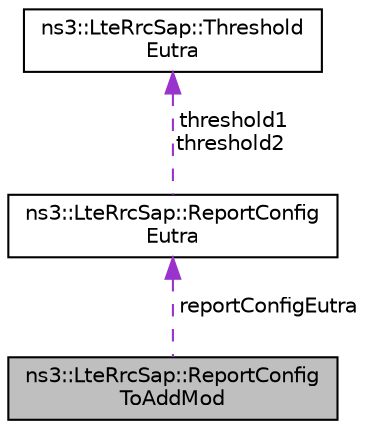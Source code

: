 digraph "ns3::LteRrcSap::ReportConfigToAddMod"
{
 // LATEX_PDF_SIZE
  edge [fontname="Helvetica",fontsize="10",labelfontname="Helvetica",labelfontsize="10"];
  node [fontname="Helvetica",fontsize="10",shape=record];
  Node1 [label="ns3::LteRrcSap::ReportConfig\lToAddMod",height=0.2,width=0.4,color="black", fillcolor="grey75", style="filled", fontcolor="black",tooltip="ReportConfigToAddMod structure."];
  Node2 -> Node1 [dir="back",color="darkorchid3",fontsize="10",style="dashed",label=" reportConfigEutra" ,fontname="Helvetica"];
  Node2 [label="ns3::LteRrcSap::ReportConfig\lEutra",height=0.2,width=0.4,color="black", fillcolor="white", style="filled",URL="$structns3_1_1_lte_rrc_sap_1_1_report_config_eutra.html",tooltip="Specifies criteria for triggering of an E-UTRA measurement reporting event."];
  Node3 -> Node2 [dir="back",color="darkorchid3",fontsize="10",style="dashed",label=" threshold1\nthreshold2" ,fontname="Helvetica"];
  Node3 [label="ns3::LteRrcSap::Threshold\lEutra",height=0.2,width=0.4,color="black", fillcolor="white", style="filled",URL="$structns3_1_1_lte_rrc_sap_1_1_threshold_eutra.html",tooltip="Threshold for event evaluation."];
}
